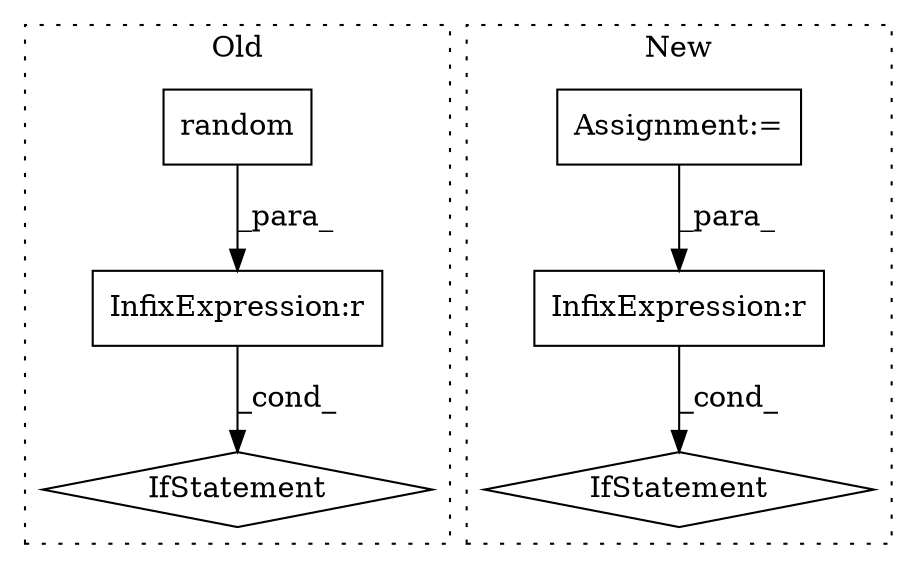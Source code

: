 digraph G {
subgraph cluster0 {
1 [label="random" a="32" s="1075" l="8" shape="box"];
4 [label="IfStatement" a="25" s="1064,1090" l="4,2" shape="diamond"];
6 [label="InfixExpression:r" a="27" s="1083" l="3" shape="box"];
label = "Old";
style="dotted";
}
subgraph cluster1 {
2 [label="IfStatement" a="25" s="1114,1139" l="4,2" shape="diamond"];
3 [label="Assignment:=" a="7" s="1099" l="2" shape="box"];
5 [label="InfixExpression:r" a="27" s="1127" l="4" shape="box"];
label = "New";
style="dotted";
}
1 -> 6 [label="_para_"];
3 -> 5 [label="_para_"];
5 -> 2 [label="_cond_"];
6 -> 4 [label="_cond_"];
}